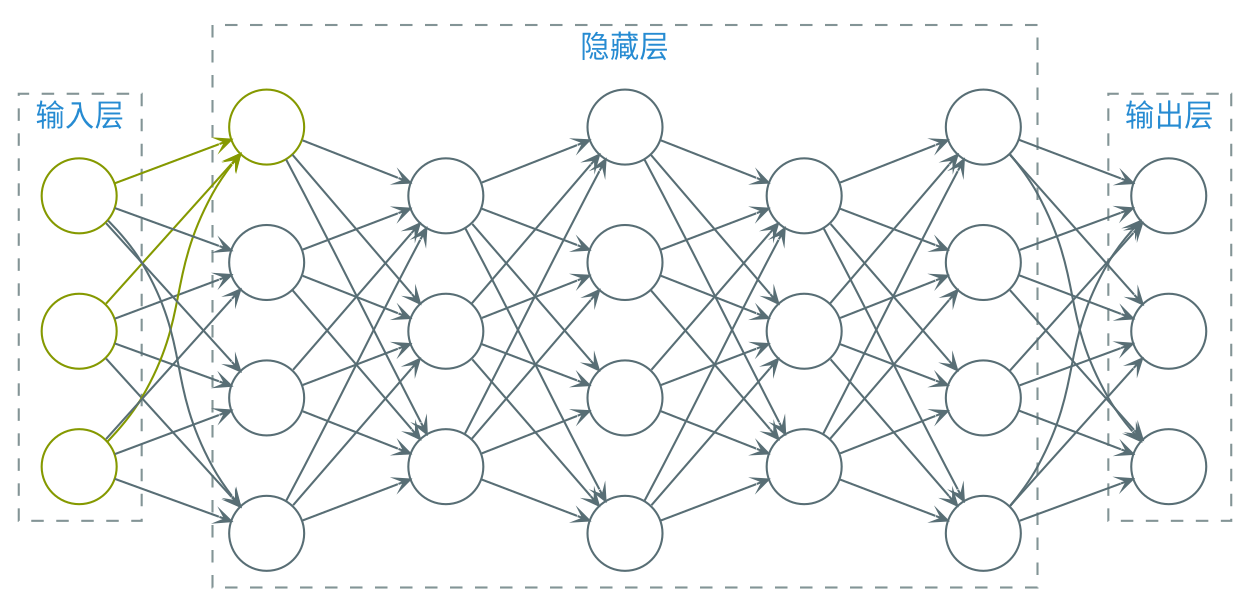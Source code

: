 digraph g {
    bgcolor=transparent
    graph [nodesep=0.4, ranksep=0.7]
    rankdir=LR
    node [shape=circle, color="#859900", fontcolor="#859900", fontsize=16, fontname="LXGWWenKai", label=""]
    edge [arrowhead=vee, color="#859900", fontcolor="#839496", fontsize=12, fontname="LXGWWenKai", arrowsize=0.6]

    subgraph cluster_1 {
        style="dashed"
        label="输入层"
        color="#839496"
        fontname="LXGWWenKai"
        fontcolor="#268bd2"

        11, 12, 13
    }

    subgraph cluster_2 {
        style="dashed"
        label="隐藏层"
        color="#839496"
        fontname="LXGWWenKai"
        fontcolor="#268bd2"

        {11, 12, 13} -> 21

        node [color="#586e75"]
        edge [color="#586e75"]

        {11, 12, 13} -> {22, 23, 24}
        {21, 22, 23, 24} -> {31, 32, 33} -> {41, 42, 43, 44} -> {51, 52, 53} -> {61, 62, 63, 64}
    }

    subgraph cluster_3 {
        style="dashed"
        label="输出层"
        color="#839496"
        fontname="LXGWWenKai"
        fontcolor="#268bd2"
        node [color="#586e75"]
        edge [color="#586e75"]
        {61, 62, 63, 64} -> {71, 72, 73}

    }

}